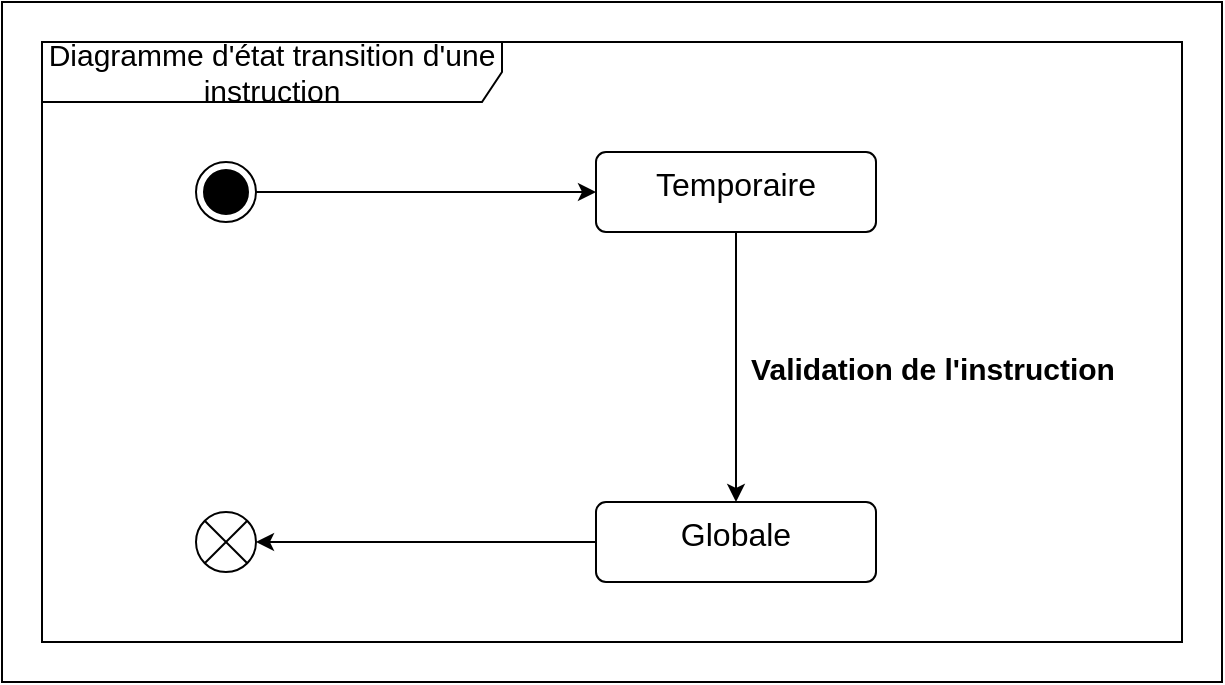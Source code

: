 <mxfile version="24.8.3">
  <diagram name="Page-1" id="Qf3wjmnG2n0iniY1Bj8l">
    <mxGraphModel dx="880" dy="468" grid="1" gridSize="10" guides="1" tooltips="1" connect="1" arrows="1" fold="1" page="1" pageScale="1" pageWidth="3300" pageHeight="4681" math="0" shadow="0">
      <root>
        <mxCell id="0" />
        <mxCell id="1" parent="0" />
        <mxCell id="KljDA6x7uNK7xaySjdWJ-14" value="" style="rounded=0;whiteSpace=wrap;html=1;" parent="1" vertex="1">
          <mxGeometry x="50" y="120" width="610" height="340" as="geometry" />
        </mxCell>
        <mxCell id="KljDA6x7uNK7xaySjdWJ-15" style="edgeStyle=orthogonalEdgeStyle;rounded=0;orthogonalLoop=1;jettySize=auto;html=1;entryX=0.5;entryY=0;entryDx=0;entryDy=0;" parent="1" source="KljDA6x7uNK7xaySjdWJ-16" target="KljDA6x7uNK7xaySjdWJ-18" edge="1">
          <mxGeometry relative="1" as="geometry" />
        </mxCell>
        <mxCell id="KljDA6x7uNK7xaySjdWJ-16" value="&lt;font style=&quot;font-size: 16px;&quot;&gt;Temporaire&lt;/font&gt;" style="html=1;align=center;verticalAlign=top;rounded=1;absoluteArcSize=1;arcSize=10;dashed=0;whiteSpace=wrap;" parent="1" vertex="1">
          <mxGeometry x="347" y="195" width="140" height="40" as="geometry" />
        </mxCell>
        <mxCell id="KljDA6x7uNK7xaySjdWJ-17" style="edgeStyle=orthogonalEdgeStyle;rounded=0;orthogonalLoop=1;jettySize=auto;html=1;entryX=1;entryY=0.5;entryDx=0;entryDy=0;" parent="1" source="KljDA6x7uNK7xaySjdWJ-18" target="KljDA6x7uNK7xaySjdWJ-21" edge="1">
          <mxGeometry relative="1" as="geometry" />
        </mxCell>
        <mxCell id="KljDA6x7uNK7xaySjdWJ-18" value="&lt;font style=&quot;font-size: 16px;&quot;&gt;Globale&lt;/font&gt;" style="html=1;align=center;verticalAlign=top;rounded=1;absoluteArcSize=1;arcSize=10;dashed=0;whiteSpace=wrap;" parent="1" vertex="1">
          <mxGeometry x="347" y="370" width="140" height="40" as="geometry" />
        </mxCell>
        <mxCell id="KljDA6x7uNK7xaySjdWJ-19" style="edgeStyle=orthogonalEdgeStyle;rounded=0;orthogonalLoop=1;jettySize=auto;html=1;entryX=0;entryY=0.5;entryDx=0;entryDy=0;" parent="1" source="KljDA6x7uNK7xaySjdWJ-20" target="KljDA6x7uNK7xaySjdWJ-16" edge="1">
          <mxGeometry relative="1" as="geometry" />
        </mxCell>
        <mxCell id="KljDA6x7uNK7xaySjdWJ-20" value="" style="ellipse;html=1;shape=endState;fillColor=strokeColor;" parent="1" vertex="1">
          <mxGeometry x="147" y="200" width="30" height="30" as="geometry" />
        </mxCell>
        <mxCell id="KljDA6x7uNK7xaySjdWJ-21" value="" style="shape=sumEllipse;perimeter=ellipsePerimeter;html=1;backgroundOutline=1;" parent="1" vertex="1">
          <mxGeometry x="147" y="375" width="30" height="30" as="geometry" />
        </mxCell>
        <mxCell id="KljDA6x7uNK7xaySjdWJ-22" value="&lt;font style=&quot;font-size: 15px;&quot;&gt;Diagramme d&#39;état transition d&#39;une instruction&lt;/font&gt;" style="shape=umlFrame;whiteSpace=wrap;html=1;pointerEvents=0;width=230;height=30;" parent="1" vertex="1">
          <mxGeometry x="70" y="140" width="570" height="300" as="geometry" />
        </mxCell>
        <mxCell id="KljDA6x7uNK7xaySjdWJ-23" value="&lt;font style=&quot;font-size: 15px;&quot;&gt;Validation de l&#39;instruction&lt;/font&gt;" style="text;align=center;fontStyle=1;verticalAlign=middle;spacingLeft=3;spacingRight=3;strokeColor=none;rotatable=0;points=[[0,0.5],[1,0.5]];portConstraint=eastwest;html=1;" parent="1" vertex="1">
          <mxGeometry x="430" y="290" width="170" height="26" as="geometry" />
        </mxCell>
      </root>
    </mxGraphModel>
  </diagram>
</mxfile>
